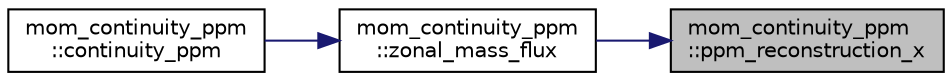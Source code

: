 digraph "mom_continuity_ppm::ppm_reconstruction_x"
{
 // INTERACTIVE_SVG=YES
 // LATEX_PDF_SIZE
  edge [fontname="Helvetica",fontsize="10",labelfontname="Helvetica",labelfontsize="10"];
  node [fontname="Helvetica",fontsize="10",shape=record];
  rankdir="RL";
  Node1 [label="mom_continuity_ppm\l::ppm_reconstruction_x",height=0.2,width=0.4,color="black", fillcolor="grey75", style="filled", fontcolor="black",tooltip="Calculates left/right edge values for PPM reconstruction."];
  Node1 -> Node2 [dir="back",color="midnightblue",fontsize="10",style="solid",fontname="Helvetica"];
  Node2 [label="mom_continuity_ppm\l::zonal_mass_flux",height=0.2,width=0.4,color="black", fillcolor="white", style="filled",URL="$namespacemom__continuity__ppm.html#ac9ae859f0fd4d6b13faab1065bf371b2",tooltip="Calculates the mass or volume fluxes through the zonal faces, and other related quantities."];
  Node2 -> Node3 [dir="back",color="midnightblue",fontsize="10",style="solid",fontname="Helvetica"];
  Node3 [label="mom_continuity_ppm\l::continuity_ppm",height=0.2,width=0.4,color="black", fillcolor="white", style="filled",URL="$namespacemom__continuity__ppm.html#ad928a3c6f1cb3c01f944a89d4b13d08b",tooltip="Time steps the layer thicknesses, using a monotonically limit, directionally split PPM scheme,..."];
}
